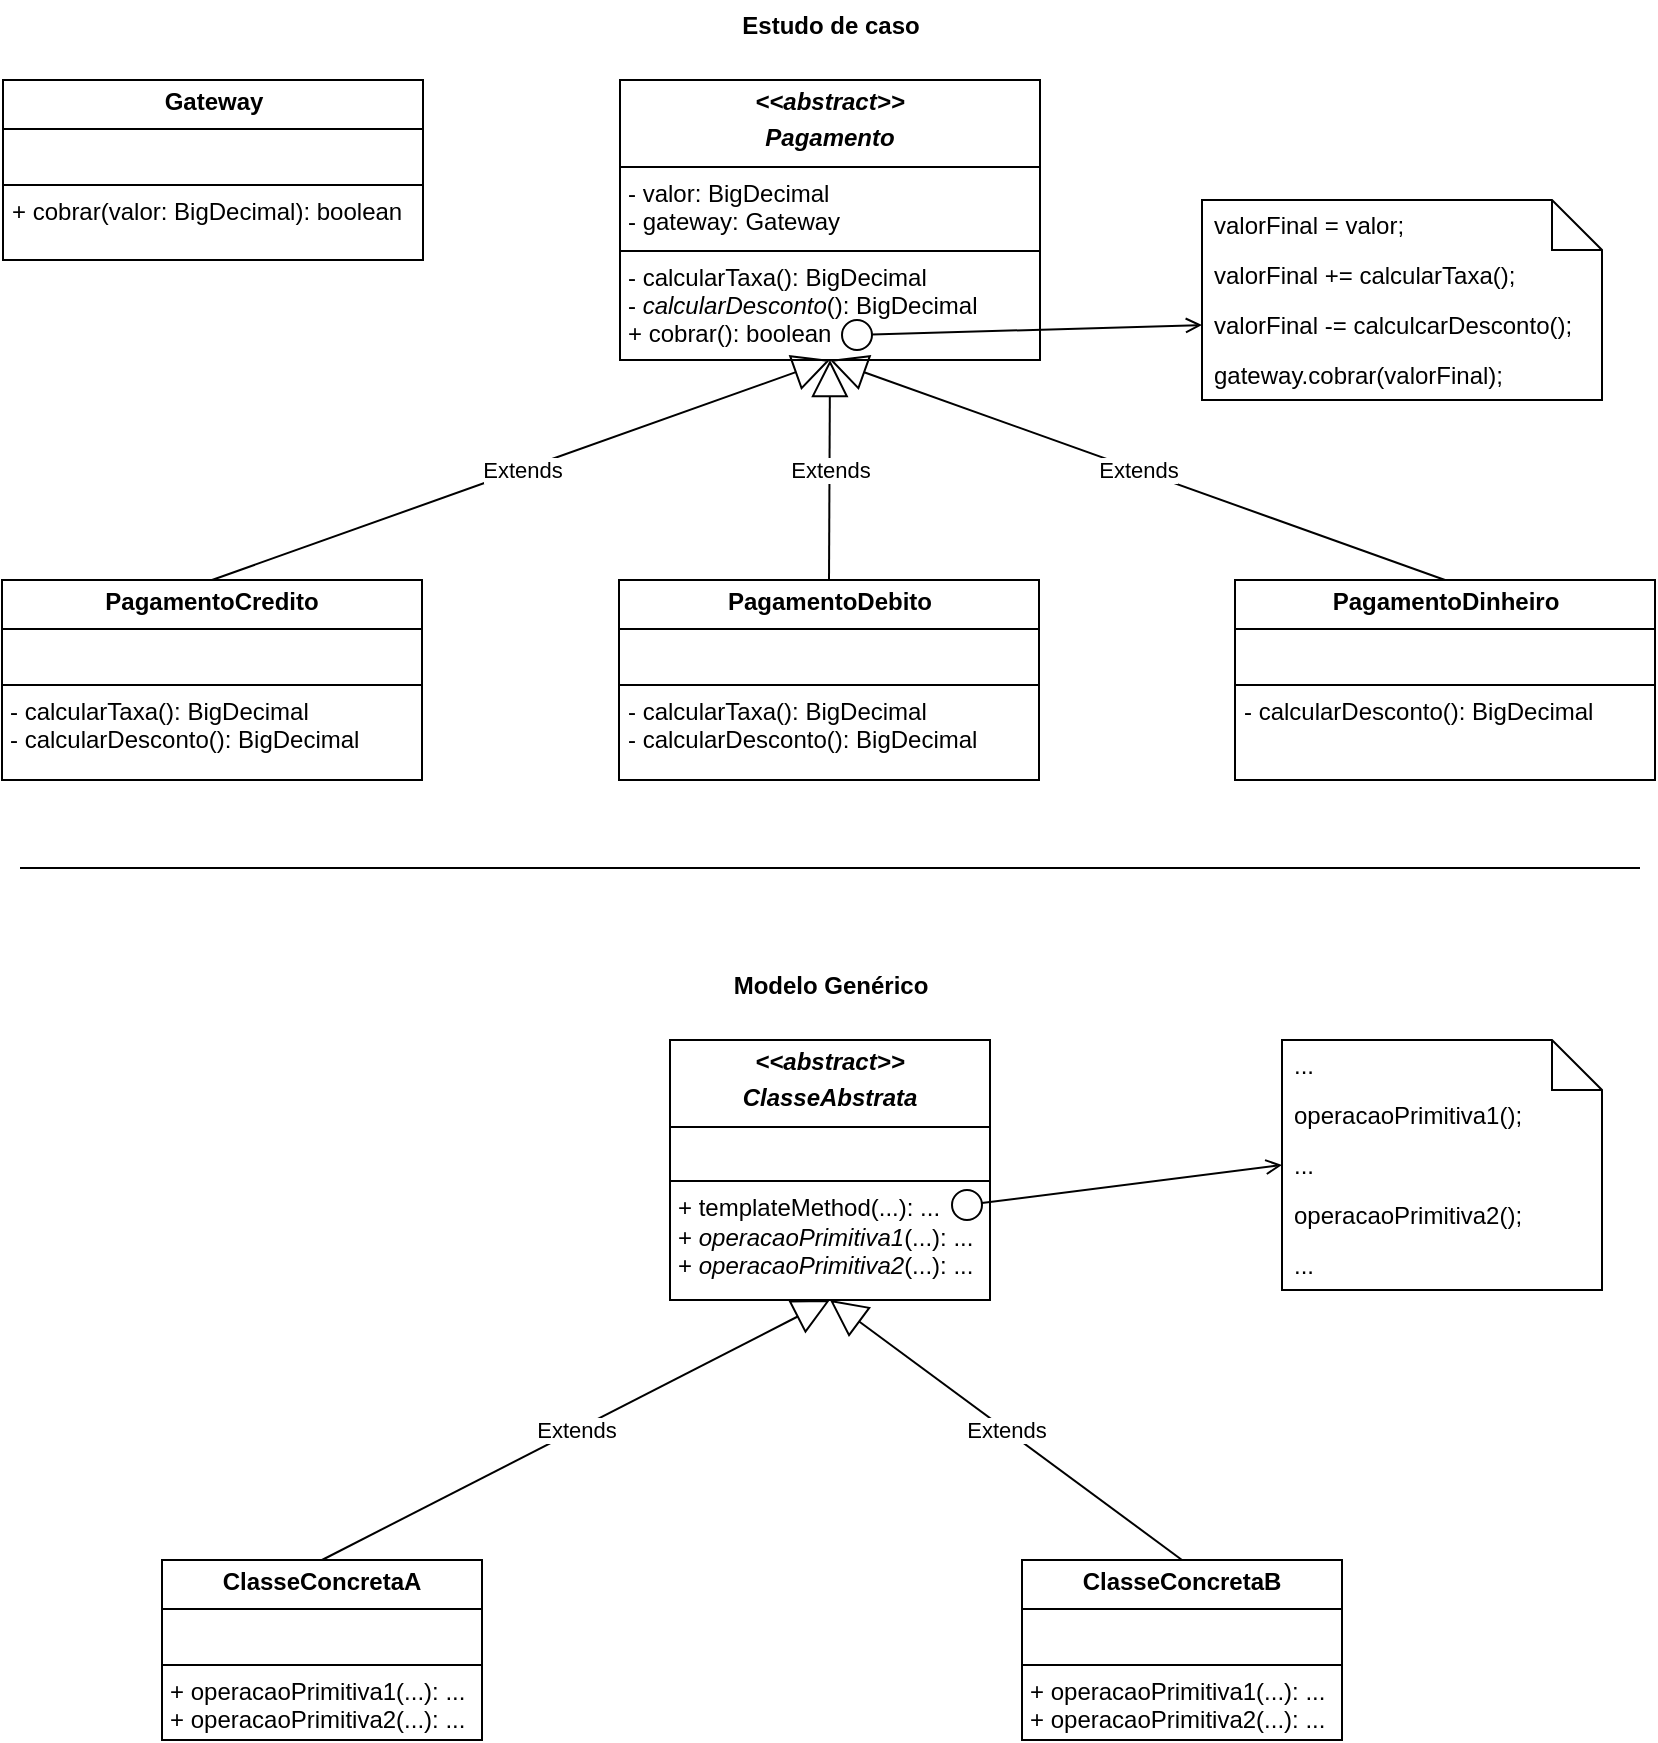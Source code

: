 <mxfile version="28.1.2">
  <diagram id="5k7aKqJ7HCzyOe2rmvMZ" name="Página-1">
    <mxGraphModel dx="1426" dy="843" grid="1" gridSize="10" guides="1" tooltips="1" connect="1" arrows="1" fold="1" page="1" pageScale="1" pageWidth="827" pageHeight="1169" math="0" shadow="0">
      <root>
        <mxCell id="0" />
        <mxCell id="1" parent="0" />
        <mxCell id="zyhslbXE17DpZRoZghis-1" value="&lt;p style=&quot;margin:0px;margin-top:4px;text-align:center;&quot;&gt;&lt;b&gt;Gateway&lt;/b&gt;&lt;/p&gt;&lt;hr size=&quot;1&quot; style=&quot;border-style:solid;&quot;&gt;&lt;p style=&quot;margin:0px;margin-left:4px;&quot;&gt;&lt;br&gt;&lt;/p&gt;&lt;hr size=&quot;1&quot; style=&quot;border-style:solid;&quot;&gt;&lt;p style=&quot;margin:0px;margin-left:4px;&quot;&gt;+ cobrar(valor: BigDecimal): boolean&lt;/p&gt;" style="verticalAlign=top;align=left;overflow=fill;html=1;whiteSpace=wrap;" vertex="1" parent="1">
          <mxGeometry x="0.5" y="50" width="210" height="90" as="geometry" />
        </mxCell>
        <mxCell id="zyhslbXE17DpZRoZghis-2" value="&lt;p style=&quot;margin:0px;margin-top:4px;text-align:center;&quot;&gt;&lt;b&gt;PagamentoCredito&lt;/b&gt;&lt;/p&gt;&lt;hr size=&quot;1&quot; style=&quot;border-style:solid;&quot;&gt;&lt;p style=&quot;margin:0px;margin-left:4px;&quot;&gt;&lt;br&gt;&lt;/p&gt;&lt;hr size=&quot;1&quot; style=&quot;border-style:solid;&quot;&gt;&lt;p style=&quot;margin:0px;margin-left:4px;&quot;&gt;- calcularTaxa(): BigDecimal&lt;/p&gt;&lt;p style=&quot;margin:0px;margin-left:4px;&quot;&gt;- calcularDesconto(): BigDecimal&lt;/p&gt;" style="verticalAlign=top;align=left;overflow=fill;html=1;whiteSpace=wrap;" vertex="1" parent="1">
          <mxGeometry y="300" width="210" height="100" as="geometry" />
        </mxCell>
        <mxCell id="zyhslbXE17DpZRoZghis-3" value="&lt;p style=&quot;margin:0px;margin-top:4px;text-align:center;&quot;&gt;&lt;b&gt;PagamentoDebito&lt;/b&gt;&lt;/p&gt;&lt;hr size=&quot;1&quot; style=&quot;border-style:solid;&quot;&gt;&lt;p style=&quot;margin:0px;margin-left:4px;&quot;&gt;&lt;br&gt;&lt;/p&gt;&lt;hr size=&quot;1&quot; style=&quot;border-style:solid;&quot;&gt;&lt;p style=&quot;margin:0px;margin-left:4px;&quot;&gt;- calcularTaxa(): BigDecimal&lt;/p&gt;&lt;p style=&quot;margin:0px;margin-left:4px;&quot;&gt;- calcularDesconto(): BigDecimal&lt;/p&gt;" style="verticalAlign=top;align=left;overflow=fill;html=1;whiteSpace=wrap;" vertex="1" parent="1">
          <mxGeometry x="308.5" y="300" width="210" height="100" as="geometry" />
        </mxCell>
        <mxCell id="zyhslbXE17DpZRoZghis-4" value="&lt;p style=&quot;margin:0px;margin-top:4px;text-align:center;&quot;&gt;&lt;b&gt;PagamentoDinheiro&lt;/b&gt;&lt;/p&gt;&lt;hr size=&quot;1&quot; style=&quot;border-style:solid;&quot;&gt;&lt;p style=&quot;margin:0px;margin-left:4px;&quot;&gt;&lt;br&gt;&lt;/p&gt;&lt;hr size=&quot;1&quot; style=&quot;border-style:solid;&quot;&gt;&lt;p style=&quot;margin:0px;margin-left:4px;&quot;&gt;&lt;span style=&quot;background-color: transparent; color: light-dark(rgb(0, 0, 0), rgb(255, 255, 255));&quot;&gt;- calcularDesconto(): BigDecimal&lt;/span&gt;&lt;/p&gt;" style="verticalAlign=top;align=left;overflow=fill;html=1;whiteSpace=wrap;" vertex="1" parent="1">
          <mxGeometry x="616.5" y="300" width="210" height="100" as="geometry" />
        </mxCell>
        <mxCell id="zyhslbXE17DpZRoZghis-5" value="&lt;p style=&quot;margin:0px;margin-top:4px;text-align:center;&quot;&gt;&lt;b&gt;&lt;i&gt;&amp;lt;&amp;lt;abstract&amp;gt;&amp;gt;&lt;/i&gt;&lt;/b&gt;&lt;/p&gt;&lt;p style=&quot;margin:0px;margin-top:4px;text-align:center;&quot;&gt;&lt;b&gt;&lt;i&gt;Pagamento&lt;/i&gt;&lt;/b&gt;&lt;/p&gt;&lt;hr size=&quot;1&quot; style=&quot;border-style:solid;&quot;&gt;&lt;p style=&quot;margin:0px;margin-left:4px;&quot;&gt;- valor: BigDecimal&lt;/p&gt;&lt;p style=&quot;margin:0px;margin-left:4px;&quot;&gt;- gateway: Gateway&lt;/p&gt;&lt;hr size=&quot;1&quot; style=&quot;border-style:solid;&quot;&gt;&lt;p style=&quot;margin:0px;margin-left:4px;&quot;&gt;- calcularTaxa(): BigDecimal&lt;/p&gt;&lt;p style=&quot;margin:0px;margin-left:4px;&quot;&gt;- &lt;i&gt;calcularDesconto&lt;/i&gt;(): BigDecimal&lt;/p&gt;&lt;p style=&quot;margin:0px;margin-left:4px;&quot;&gt;+ cobrar(): boolean&lt;/p&gt;" style="verticalAlign=top;align=left;overflow=fill;html=1;whiteSpace=wrap;" vertex="1" parent="1">
          <mxGeometry x="309" y="50" width="210" height="140" as="geometry" />
        </mxCell>
        <mxCell id="zyhslbXE17DpZRoZghis-6" value="Extends" style="endArrow=block;endSize=16;endFill=0;html=1;rounded=0;exitX=0.5;exitY=0;exitDx=0;exitDy=0;entryX=0.5;entryY=1;entryDx=0;entryDy=0;" edge="1" parent="1" source="zyhslbXE17DpZRoZghis-2" target="zyhslbXE17DpZRoZghis-5">
          <mxGeometry width="160" relative="1" as="geometry">
            <mxPoint x="360.5" y="530" as="sourcePoint" />
            <mxPoint x="520.5" y="530" as="targetPoint" />
          </mxGeometry>
        </mxCell>
        <mxCell id="zyhslbXE17DpZRoZghis-7" value="Extends" style="endArrow=block;endSize=16;endFill=0;html=1;rounded=0;exitX=0.5;exitY=0;exitDx=0;exitDy=0;entryX=0.5;entryY=1;entryDx=0;entryDy=0;" edge="1" parent="1" source="zyhslbXE17DpZRoZghis-3" target="zyhslbXE17DpZRoZghis-5">
          <mxGeometry width="160" relative="1" as="geometry">
            <mxPoint x="250.5" y="550" as="sourcePoint" />
            <mxPoint x="559.5" y="470" as="targetPoint" />
          </mxGeometry>
        </mxCell>
        <mxCell id="zyhslbXE17DpZRoZghis-8" value="Extends" style="endArrow=block;endSize=16;endFill=0;html=1;rounded=0;exitX=0.5;exitY=0;exitDx=0;exitDy=0;entryX=0.5;entryY=1;entryDx=0;entryDy=0;" edge="1" parent="1" source="zyhslbXE17DpZRoZghis-4" target="zyhslbXE17DpZRoZghis-5">
          <mxGeometry width="160" relative="1" as="geometry">
            <mxPoint x="510.5" y="630" as="sourcePoint" />
            <mxPoint x="510.5" y="550" as="targetPoint" />
          </mxGeometry>
        </mxCell>
        <mxCell id="zyhslbXE17DpZRoZghis-10" value="" style="line;strokeWidth=1;fillColor=none;align=left;verticalAlign=middle;spacingTop=-1;spacingLeft=3;spacingRight=3;rotatable=0;labelPosition=right;points=[];portConstraint=eastwest;strokeColor=inherit;" vertex="1" parent="1">
          <mxGeometry x="9" y="440" width="810" height="8" as="geometry" />
        </mxCell>
        <mxCell id="zyhslbXE17DpZRoZghis-11" value="&lt;p style=&quot;margin:0px;margin-top:4px;text-align:center;&quot;&gt;&lt;b&gt;&lt;i&gt;&amp;lt;&amp;lt;abstract&amp;gt;&amp;gt;&lt;/i&gt;&lt;/b&gt;&lt;/p&gt;&lt;p style=&quot;margin:0px;margin-top:4px;text-align:center;&quot;&gt;&lt;b&gt;&lt;i&gt;ClasseAbstrata&lt;/i&gt;&lt;/b&gt;&lt;/p&gt;&lt;hr size=&quot;1&quot; style=&quot;border-style:solid;&quot;&gt;&lt;p style=&quot;margin:0px;margin-left:4px;&quot;&gt;&lt;br&gt;&lt;/p&gt;&lt;hr size=&quot;1&quot; style=&quot;border-style:solid;&quot;&gt;&lt;p style=&quot;margin:0px;margin-left:4px;&quot;&gt;+ templateMethod(...): ...&lt;/p&gt;&lt;p style=&quot;margin:0px;margin-left:4px;&quot;&gt;+ &lt;i&gt;operacaoPrimitiva1&lt;/i&gt;(...): ...&lt;/p&gt;&lt;p style=&quot;margin:0px;margin-left:4px;&quot;&gt;+ &lt;i&gt;operacaoPrimitiva2&lt;/i&gt;(...): ...&lt;/p&gt;" style="verticalAlign=top;align=left;overflow=fill;html=1;whiteSpace=wrap;" vertex="1" parent="1">
          <mxGeometry x="334" y="530" width="160" height="130" as="geometry" />
        </mxCell>
        <mxCell id="zyhslbXE17DpZRoZghis-12" value="&lt;p style=&quot;margin:0px;margin-top:4px;text-align:center;&quot;&gt;&lt;b&gt;ClasseConcretaA&lt;/b&gt;&lt;/p&gt;&lt;hr size=&quot;1&quot; style=&quot;border-style:solid;&quot;&gt;&lt;p style=&quot;margin:0px;margin-left:4px;&quot;&gt;&lt;br&gt;&lt;/p&gt;&lt;hr size=&quot;1&quot; style=&quot;border-style:solid;&quot;&gt;&lt;p style=&quot;margin:0px;margin-left:4px;&quot;&gt;+ operacaoPrimitiva1(...): ...&lt;/p&gt;&lt;p style=&quot;margin:0px;margin-left:4px;&quot;&gt;+ operacaoPrimitiva2(...): ...&lt;/p&gt;" style="verticalAlign=top;align=left;overflow=fill;html=1;whiteSpace=wrap;" vertex="1" parent="1">
          <mxGeometry x="80" y="790" width="160" height="90" as="geometry" />
        </mxCell>
        <mxCell id="zyhslbXE17DpZRoZghis-13" value="&lt;p style=&quot;margin:0px;margin-top:4px;text-align:center;&quot;&gt;&lt;b&gt;ClasseConcretaB&lt;/b&gt;&lt;/p&gt;&lt;hr size=&quot;1&quot; style=&quot;border-style:solid;&quot;&gt;&lt;p style=&quot;margin:0px;margin-left:4px;&quot;&gt;&lt;br&gt;&lt;/p&gt;&lt;hr size=&quot;1&quot; style=&quot;border-style:solid;&quot;&gt;&lt;p style=&quot;margin:0px;margin-left:4px;&quot;&gt;+ operacaoPrimitiva1(...): ...&lt;/p&gt;&lt;p style=&quot;margin:0px;margin-left:4px;&quot;&gt;+ operacaoPrimitiva2(...): ...&lt;/p&gt;" style="verticalAlign=top;align=left;overflow=fill;html=1;whiteSpace=wrap;" vertex="1" parent="1">
          <mxGeometry x="510" y="790" width="160" height="90" as="geometry" />
        </mxCell>
        <mxCell id="zyhslbXE17DpZRoZghis-14" value="Extends" style="endArrow=block;endSize=16;endFill=0;html=1;rounded=0;exitX=0.5;exitY=0;exitDx=0;exitDy=0;entryX=0.5;entryY=1;entryDx=0;entryDy=0;" edge="1" parent="1" source="zyhslbXE17DpZRoZghis-12" target="zyhslbXE17DpZRoZghis-11">
          <mxGeometry width="160" relative="1" as="geometry">
            <mxPoint x="360" y="600" as="sourcePoint" />
            <mxPoint x="330" y="680" as="targetPoint" />
          </mxGeometry>
        </mxCell>
        <mxCell id="zyhslbXE17DpZRoZghis-15" value="Extends" style="endArrow=block;endSize=16;endFill=0;html=1;rounded=0;exitX=0.5;exitY=0;exitDx=0;exitDy=0;entryX=0.5;entryY=1;entryDx=0;entryDy=0;" edge="1" parent="1" source="zyhslbXE17DpZRoZghis-13" target="zyhslbXE17DpZRoZghis-11">
          <mxGeometry width="160" relative="1" as="geometry">
            <mxPoint x="250" y="870" as="sourcePoint" />
            <mxPoint x="504" y="740" as="targetPoint" />
          </mxGeometry>
        </mxCell>
        <mxCell id="zyhslbXE17DpZRoZghis-17" value="" style="ellipse;html=1;direction=south;rotation=0;spacing=2;" vertex="1" parent="1">
          <mxGeometry x="475" y="605" width="15" height="15" as="geometry" />
        </mxCell>
        <mxCell id="zyhslbXE17DpZRoZghis-18" value="" style="endArrow=open;html=1;rounded=0;align=center;verticalAlign=top;endFill=0;labelBackgroundColor=none;endSize=6;entryX=0;entryY=0.5;entryDx=0;entryDy=0;" edge="1" source="zyhslbXE17DpZRoZghis-17" parent="1" target="zyhslbXE17DpZRoZghis-28">
          <mxGeometry relative="1" as="geometry">
            <mxPoint x="640" y="585" as="targetPoint" />
          </mxGeometry>
        </mxCell>
        <mxCell id="zyhslbXE17DpZRoZghis-24" value="" style="shape=note2;size=25;childLayout=stackLayout;horizontalStack=0;resizeParent=1;resizeParentMax=0;resizeLast=0;collapsible=0;marginBottom=0;html=1;container=1;" vertex="1" parent="1">
          <mxGeometry x="640" y="530" width="160" height="125" as="geometry" />
        </mxCell>
        <mxCell id="zyhslbXE17DpZRoZghis-25" value="..." style="text;html=1;strokeColor=none;fillColor=none;align=left;verticalAlign=middle;spacingLeft=4;spacingRight=4;overflow=hidden;rotatable=0;points=[[0,0.5],[1,0.5]];portConstraint=eastwest;whiteSpace=wrap;" vertex="1" parent="zyhslbXE17DpZRoZghis-24">
          <mxGeometry width="160" height="25" as="geometry" />
        </mxCell>
        <mxCell id="zyhslbXE17DpZRoZghis-26" value="operacaoPrimitiva1();" style="text;html=1;strokeColor=none;fillColor=none;align=left;verticalAlign=middle;spacingLeft=4;spacingRight=4;overflow=hidden;rotatable=0;points=[[0,0.5],[1,0.5]];portConstraint=eastwest;whiteSpace=wrap;" vertex="1" parent="zyhslbXE17DpZRoZghis-24">
          <mxGeometry y="25" width="160" height="25" as="geometry" />
        </mxCell>
        <mxCell id="zyhslbXE17DpZRoZghis-28" value="..." style="text;html=1;strokeColor=none;fillColor=none;align=left;verticalAlign=middle;spacingLeft=4;spacingRight=4;overflow=hidden;rotatable=0;points=[[0,0.5],[1,0.5]];portConstraint=eastwest;whiteSpace=wrap;" vertex="1" parent="zyhslbXE17DpZRoZghis-24">
          <mxGeometry y="50" width="160" height="25" as="geometry" />
        </mxCell>
        <mxCell id="zyhslbXE17DpZRoZghis-29" value="operacaoPrimitiva2();" style="text;html=1;strokeColor=none;fillColor=none;align=left;verticalAlign=middle;spacingLeft=4;spacingRight=4;overflow=hidden;rotatable=0;points=[[0,0.5],[1,0.5]];portConstraint=eastwest;whiteSpace=wrap;" vertex="1" parent="zyhslbXE17DpZRoZghis-24">
          <mxGeometry y="75" width="160" height="25" as="geometry" />
        </mxCell>
        <mxCell id="zyhslbXE17DpZRoZghis-30" value="..." style="text;html=1;strokeColor=none;fillColor=none;align=left;verticalAlign=middle;spacingLeft=4;spacingRight=4;overflow=hidden;rotatable=0;points=[[0,0.5],[1,0.5]];portConstraint=eastwest;whiteSpace=wrap;" vertex="1" parent="zyhslbXE17DpZRoZghis-24">
          <mxGeometry y="100" width="160" height="25" as="geometry" />
        </mxCell>
        <mxCell id="zyhslbXE17DpZRoZghis-31" value="" style="ellipse;html=1;" vertex="1" parent="1">
          <mxGeometry x="420" y="170" width="15" height="15" as="geometry" />
        </mxCell>
        <mxCell id="zyhslbXE17DpZRoZghis-32" value="" style="endArrow=open;html=1;rounded=0;align=center;verticalAlign=top;endFill=0;labelBackgroundColor=none;endSize=6;entryX=0;entryY=0.5;entryDx=0;entryDy=0;" edge="1" source="zyhslbXE17DpZRoZghis-31" parent="1" target="zyhslbXE17DpZRoZghis-41">
          <mxGeometry relative="1" as="geometry">
            <mxPoint x="540" y="150" as="targetPoint" />
          </mxGeometry>
        </mxCell>
        <mxCell id="zyhslbXE17DpZRoZghis-38" value="" style="shape=note2;size=25;childLayout=stackLayout;horizontalStack=0;resizeParent=1;resizeParentMax=0;resizeLast=0;collapsible=0;marginBottom=0;html=1;container=1;" vertex="1" parent="1">
          <mxGeometry x="600" y="110" width="200" height="100" as="geometry" />
        </mxCell>
        <mxCell id="zyhslbXE17DpZRoZghis-39" value="valorFinal = valor;" style="text;html=1;strokeColor=none;fillColor=none;align=left;verticalAlign=middle;spacingLeft=4;spacingRight=4;overflow=hidden;rotatable=0;points=[[0,0.5],[1,0.5]];portConstraint=eastwest;whiteSpace=wrap;" vertex="1" parent="zyhslbXE17DpZRoZghis-38">
          <mxGeometry width="200" height="25" as="geometry" />
        </mxCell>
        <mxCell id="zyhslbXE17DpZRoZghis-40" value="valorFinal += calcularTaxa();" style="text;html=1;strokeColor=none;fillColor=none;align=left;verticalAlign=middle;spacingLeft=4;spacingRight=4;overflow=hidden;rotatable=0;points=[[0,0.5],[1,0.5]];portConstraint=eastwest;whiteSpace=wrap;" vertex="1" parent="zyhslbXE17DpZRoZghis-38">
          <mxGeometry y="25" width="200" height="25" as="geometry" />
        </mxCell>
        <mxCell id="zyhslbXE17DpZRoZghis-41" value="valorFinal -= calculcarDesconto();" style="text;html=1;strokeColor=none;fillColor=none;align=left;verticalAlign=middle;spacingLeft=4;spacingRight=4;overflow=hidden;rotatable=0;points=[[0,0.5],[1,0.5]];portConstraint=eastwest;whiteSpace=wrap;" vertex="1" parent="zyhslbXE17DpZRoZghis-38">
          <mxGeometry y="50" width="200" height="25" as="geometry" />
        </mxCell>
        <mxCell id="zyhslbXE17DpZRoZghis-42" value="gateway.cobrar(valorFinal);" style="text;html=1;strokeColor=none;fillColor=none;align=left;verticalAlign=middle;spacingLeft=4;spacingRight=4;overflow=hidden;rotatable=0;points=[[0,0.5],[1,0.5]];portConstraint=eastwest;whiteSpace=wrap;" vertex="1" parent="zyhslbXE17DpZRoZghis-38">
          <mxGeometry y="75" width="200" height="25" as="geometry" />
        </mxCell>
        <mxCell id="zyhslbXE17DpZRoZghis-44" value="Modelo Genérico" style="text;align=center;fontStyle=1;verticalAlign=middle;spacingLeft=3;spacingRight=3;strokeColor=none;rotatable=0;points=[[0,0.5],[1,0.5]];portConstraint=eastwest;html=1;" vertex="1" parent="1">
          <mxGeometry x="374" y="490" width="80" height="26" as="geometry" />
        </mxCell>
        <mxCell id="zyhslbXE17DpZRoZghis-51" value="Estudo de caso" style="text;align=center;fontStyle=1;verticalAlign=middle;spacingLeft=3;spacingRight=3;strokeColor=none;rotatable=0;points=[[0,0.5],[1,0.5]];portConstraint=eastwest;html=1;" vertex="1" parent="1">
          <mxGeometry x="374" y="10" width="80" height="26" as="geometry" />
        </mxCell>
      </root>
    </mxGraphModel>
  </diagram>
</mxfile>
